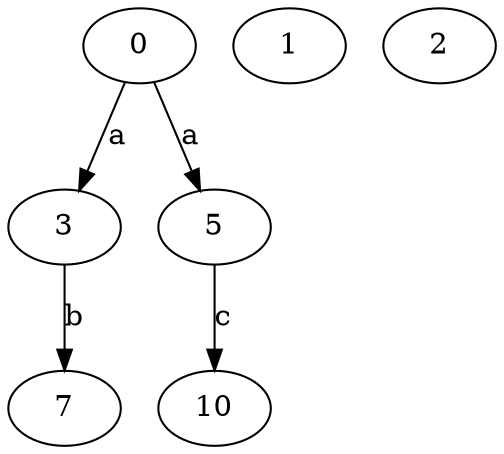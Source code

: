 strict digraph  {
3;
5;
0;
1;
7;
2;
10;
3 -> 7  [label=b];
5 -> 10  [label=c];
0 -> 3  [label=a];
0 -> 5  [label=a];
}
